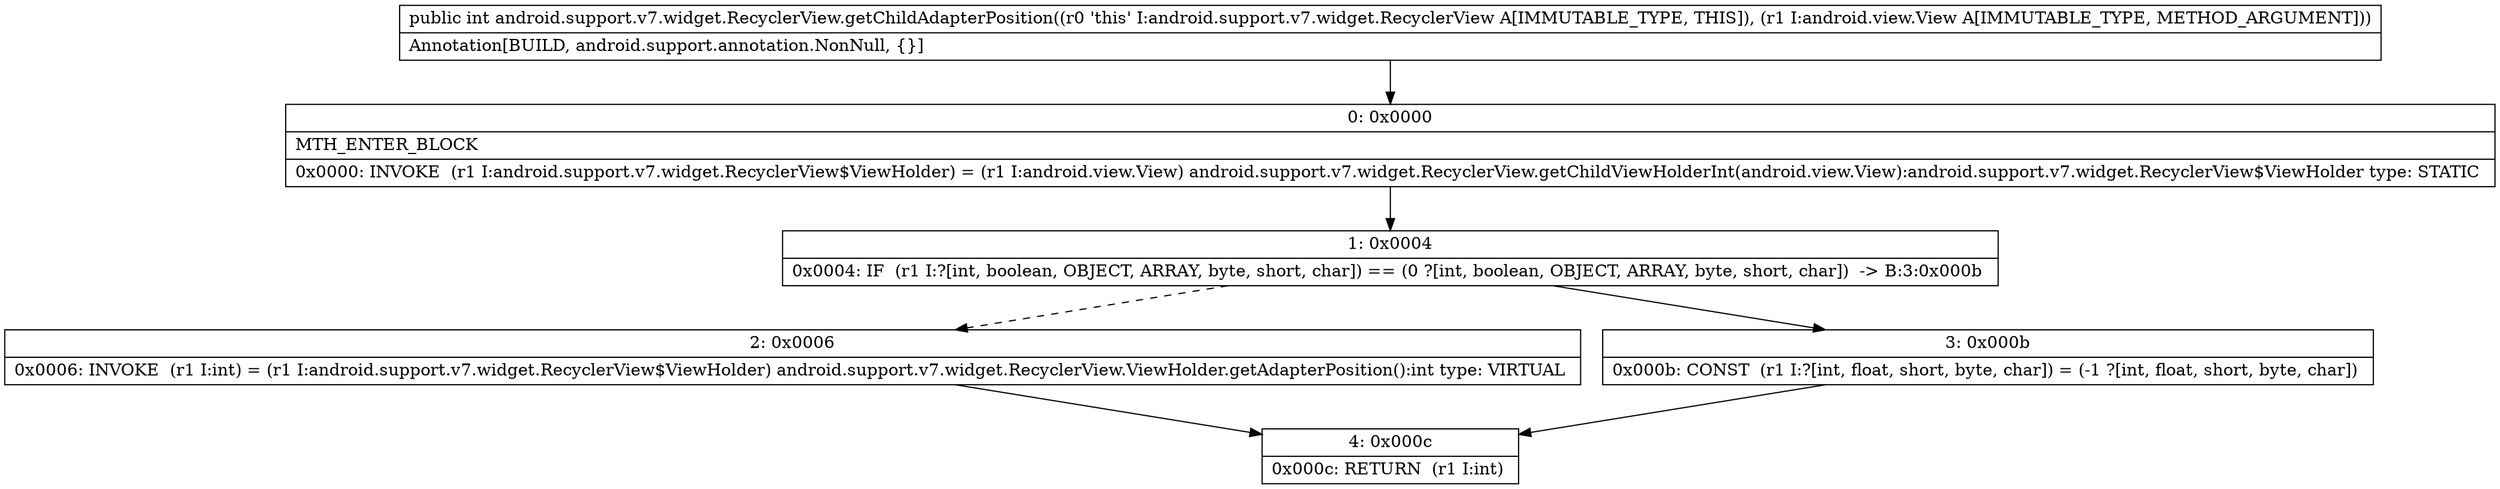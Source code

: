 digraph "CFG forandroid.support.v7.widget.RecyclerView.getChildAdapterPosition(Landroid\/view\/View;)I" {
Node_0 [shape=record,label="{0\:\ 0x0000|MTH_ENTER_BLOCK\l|0x0000: INVOKE  (r1 I:android.support.v7.widget.RecyclerView$ViewHolder) = (r1 I:android.view.View) android.support.v7.widget.RecyclerView.getChildViewHolderInt(android.view.View):android.support.v7.widget.RecyclerView$ViewHolder type: STATIC \l}"];
Node_1 [shape=record,label="{1\:\ 0x0004|0x0004: IF  (r1 I:?[int, boolean, OBJECT, ARRAY, byte, short, char]) == (0 ?[int, boolean, OBJECT, ARRAY, byte, short, char])  \-\> B:3:0x000b \l}"];
Node_2 [shape=record,label="{2\:\ 0x0006|0x0006: INVOKE  (r1 I:int) = (r1 I:android.support.v7.widget.RecyclerView$ViewHolder) android.support.v7.widget.RecyclerView.ViewHolder.getAdapterPosition():int type: VIRTUAL \l}"];
Node_3 [shape=record,label="{3\:\ 0x000b|0x000b: CONST  (r1 I:?[int, float, short, byte, char]) = (\-1 ?[int, float, short, byte, char]) \l}"];
Node_4 [shape=record,label="{4\:\ 0x000c|0x000c: RETURN  (r1 I:int) \l}"];
MethodNode[shape=record,label="{public int android.support.v7.widget.RecyclerView.getChildAdapterPosition((r0 'this' I:android.support.v7.widget.RecyclerView A[IMMUTABLE_TYPE, THIS]), (r1 I:android.view.View A[IMMUTABLE_TYPE, METHOD_ARGUMENT]))  | Annotation[BUILD, android.support.annotation.NonNull, \{\}]\l}"];
MethodNode -> Node_0;
Node_0 -> Node_1;
Node_1 -> Node_2[style=dashed];
Node_1 -> Node_3;
Node_2 -> Node_4;
Node_3 -> Node_4;
}

